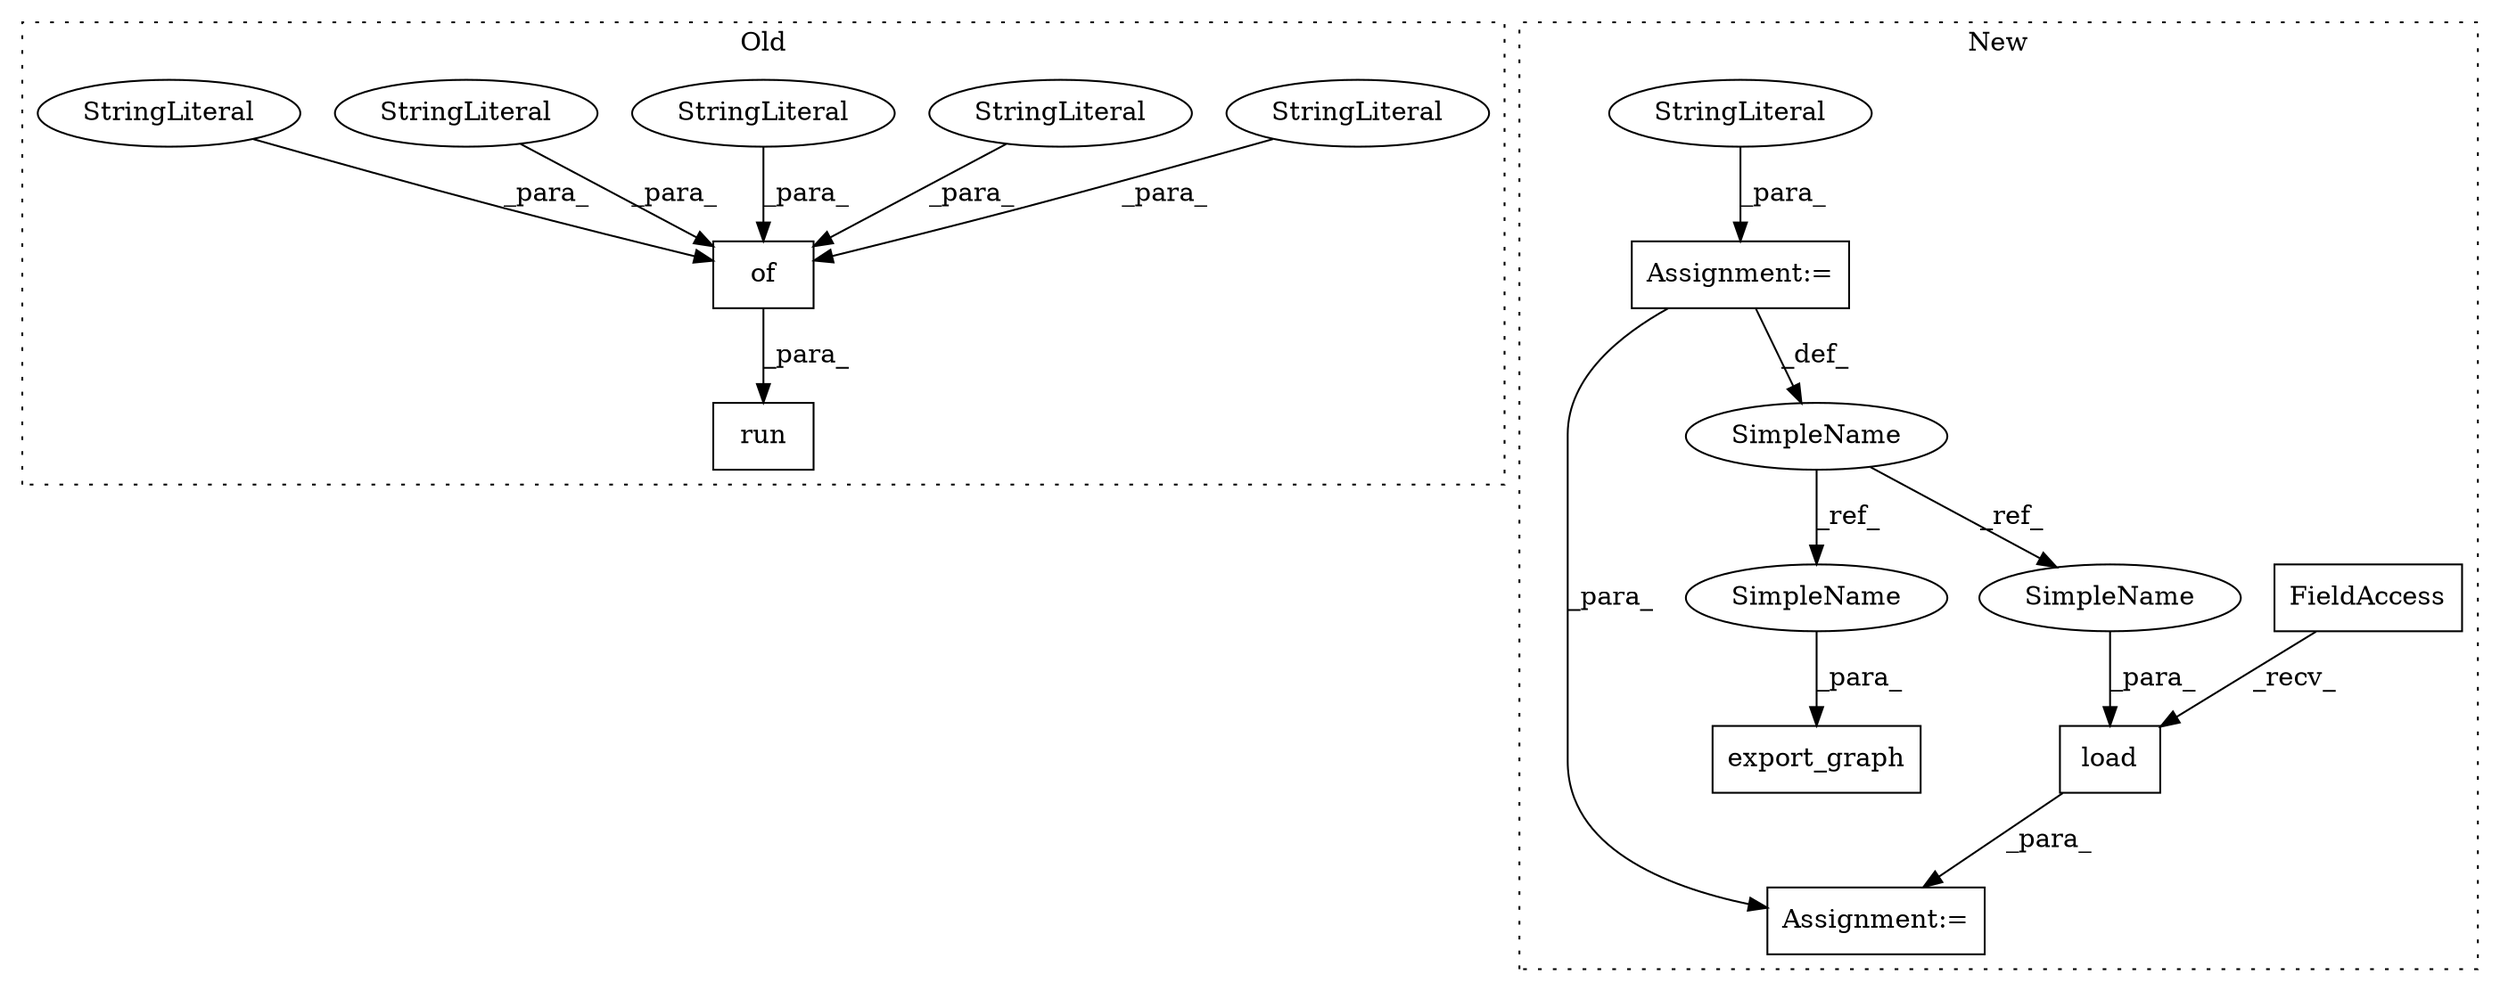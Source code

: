 digraph G {
subgraph cluster0 {
1 [label="run" a="32" s="31367,31438" l="4,1" shape="box"];
4 [label="of" a="32" s="31375,31437" l="3,1" shape="box"];
5 [label="StringLiteral" a="45" s="31424" l="7" shape="ellipse"];
11 [label="StringLiteral" a="45" s="31384" l="8" shape="ellipse"];
12 [label="StringLiteral" a="45" s="31400" l="6" shape="ellipse"];
13 [label="StringLiteral" a="45" s="31412" l="6" shape="ellipse"];
14 [label="StringLiteral" a="45" s="31378" l="3" shape="ellipse"];
label = "Old";
style="dotted";
}
subgraph cluster1 {
2 [label="load" a="32" s="37900,37915" l="5,1" shape="box"];
3 [label="FieldAccess" a="22" s="37877" l="22" shape="box"];
6 [label="Assignment:=" a="7" s="37798" l="1" shape="box"];
7 [label="Assignment:=" a="7" s="37876" l="1" shape="box"];
8 [label="StringLiteral" a="45" s="37799" l="26" shape="ellipse"];
9 [label="export_graph" a="32" s="37838,37861" l="13,1" shape="box"];
10 [label="SimpleName" a="42" s="37788" l="10" shape="ellipse"];
15 [label="SimpleName" a="42" s="37851" l="10" shape="ellipse"];
16 [label="SimpleName" a="42" s="37905" l="10" shape="ellipse"];
label = "New";
style="dotted";
}
2 -> 7 [label="_para_"];
3 -> 2 [label="_recv_"];
4 -> 1 [label="_para_"];
5 -> 4 [label="_para_"];
6 -> 7 [label="_para_"];
6 -> 10 [label="_def_"];
8 -> 6 [label="_para_"];
10 -> 15 [label="_ref_"];
10 -> 16 [label="_ref_"];
11 -> 4 [label="_para_"];
12 -> 4 [label="_para_"];
13 -> 4 [label="_para_"];
14 -> 4 [label="_para_"];
15 -> 9 [label="_para_"];
16 -> 2 [label="_para_"];
}
